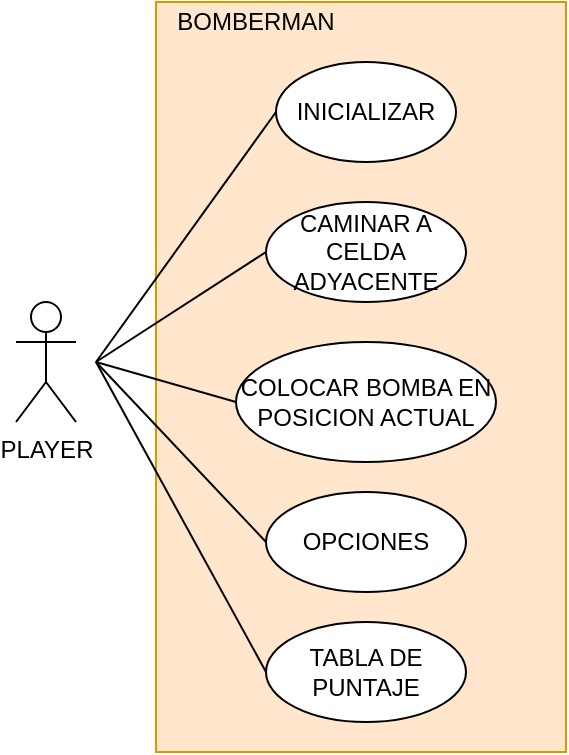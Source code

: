 <mxfile version="10.6.0" type="google"><diagram id="Fb9YfNOVPN4TGhkZ2b-p" name="Page-1"><mxGraphModel dx="467" dy="828" grid="1" gridSize="10" guides="1" tooltips="1" connect="1" arrows="1" fold="1" page="1" pageScale="1" pageWidth="850" pageHeight="1100" math="0" shadow="0"><root><mxCell id="0"/><mxCell id="1" parent="0"/><mxCell id="dv-O6M7JqgaV63lhwbaL-18" value="" style="rounded=0;whiteSpace=wrap;html=1;fillColor=#ffe6cc;strokeColor=#d79b00;" vertex="1" parent="1"><mxGeometry x="110" y="170" width="205" height="375" as="geometry"/></mxCell><mxCell id="dv-O6M7JqgaV63lhwbaL-1" value="PLAYER" style="shape=umlActor;verticalLabelPosition=bottom;labelBackgroundColor=#ffffff;verticalAlign=top;html=1;outlineConnect=0;" vertex="1" parent="1"><mxGeometry x="40" y="320" width="30" height="60" as="geometry"/></mxCell><mxCell id="dv-O6M7JqgaV63lhwbaL-5" value="INICIALIZAR" style="ellipse;whiteSpace=wrap;html=1;" vertex="1" parent="1"><mxGeometry x="170" y="200" width="90" height="50" as="geometry"/></mxCell><mxCell id="dv-O6M7JqgaV63lhwbaL-6" value="CAMINAR A CELDA ADYACENTE" style="ellipse;whiteSpace=wrap;html=1;" vertex="1" parent="1"><mxGeometry x="165" y="270" width="100" height="50" as="geometry"/></mxCell><mxCell id="dv-O6M7JqgaV63lhwbaL-7" value="COLOCAR BOMBA EN POSICION ACTUAL" style="ellipse;whiteSpace=wrap;html=1;" vertex="1" parent="1"><mxGeometry x="150" y="340" width="130" height="60" as="geometry"/></mxCell><mxCell id="dv-O6M7JqgaV63lhwbaL-8" value="OPCIONES" style="ellipse;whiteSpace=wrap;html=1;" vertex="1" parent="1"><mxGeometry x="165" y="415" width="100" height="50" as="geometry"/></mxCell><mxCell id="dv-O6M7JqgaV63lhwbaL-9" value="TABLA DE PUNTAJE" style="ellipse;whiteSpace=wrap;html=1;" vertex="1" parent="1"><mxGeometry x="165" y="480" width="100" height="50" as="geometry"/></mxCell><mxCell id="dv-O6M7JqgaV63lhwbaL-12" value="" style="endArrow=none;html=1;entryX=0;entryY=0.5;entryDx=0;entryDy=0;" edge="1" parent="1" target="dv-O6M7JqgaV63lhwbaL-5"><mxGeometry width="50" height="50" relative="1" as="geometry"><mxPoint x="80" y="350" as="sourcePoint"/><mxPoint x="80" y="550" as="targetPoint"/></mxGeometry></mxCell><mxCell id="dv-O6M7JqgaV63lhwbaL-13" value="" style="endArrow=none;html=1;entryX=0;entryY=0.5;entryDx=0;entryDy=0;" edge="1" parent="1" target="dv-O6M7JqgaV63lhwbaL-6"><mxGeometry width="50" height="50" relative="1" as="geometry"><mxPoint x="80" y="350" as="sourcePoint"/><mxPoint x="180" y="225" as="targetPoint"/></mxGeometry></mxCell><mxCell id="dv-O6M7JqgaV63lhwbaL-14" value="" style="endArrow=none;html=1;entryX=0;entryY=0.5;entryDx=0;entryDy=0;" edge="1" parent="1" target="dv-O6M7JqgaV63lhwbaL-7"><mxGeometry width="50" height="50" relative="1" as="geometry"><mxPoint x="80" y="350" as="sourcePoint"/><mxPoint x="190" y="235" as="targetPoint"/></mxGeometry></mxCell><mxCell id="dv-O6M7JqgaV63lhwbaL-15" value="" style="endArrow=none;html=1;entryX=0;entryY=0.5;entryDx=0;entryDy=0;" edge="1" parent="1" target="dv-O6M7JqgaV63lhwbaL-8"><mxGeometry width="50" height="50" relative="1" as="geometry"><mxPoint x="80" y="350" as="sourcePoint"/><mxPoint x="200" y="245" as="targetPoint"/></mxGeometry></mxCell><mxCell id="dv-O6M7JqgaV63lhwbaL-16" value="" style="endArrow=none;html=1;entryX=0;entryY=0.5;entryDx=0;entryDy=0;" edge="1" parent="1" target="dv-O6M7JqgaV63lhwbaL-9"><mxGeometry width="50" height="50" relative="1" as="geometry"><mxPoint x="80" y="350" as="sourcePoint"/><mxPoint x="210" y="255" as="targetPoint"/></mxGeometry></mxCell><mxCell id="dv-O6M7JqgaV63lhwbaL-19" value="BOMBERMAN" style="text;html=1;strokeColor=none;fillColor=none;align=center;verticalAlign=middle;whiteSpace=wrap;rounded=0;" vertex="1" parent="1"><mxGeometry x="140" y="170" width="40" height="20" as="geometry"/></mxCell></root></mxGraphModel></diagram></mxfile>